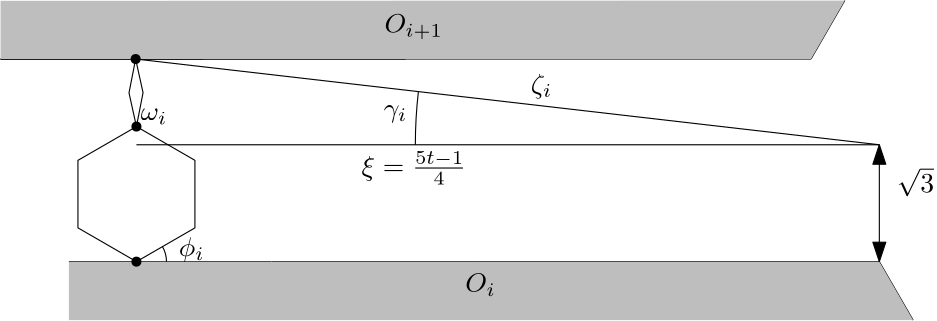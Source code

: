 <?xml version="1.0"?>
<!DOCTYPE ipe SYSTEM "ipe.dtd">
<ipe version="70107" creator="Ipe 7.2.2">
<info created="D:20160507153210" modified="D:20161008172051"/>
<ipestyle name="basic">
<symbol name="arrow/arc(spx)">
<path stroke="sym-stroke" fill="sym-stroke" pen="sym-pen">
0 0 m
-1 0.333 l
-1 -0.333 l
h
</path>
</symbol>
<symbol name="arrow/farc(spx)">
<path stroke="sym-stroke" fill="white" pen="sym-pen">
0 0 m
-1 0.333 l
-1 -0.333 l
h
</path>
</symbol>
<symbol name="arrow/ptarc(spx)">
<path stroke="sym-stroke" fill="sym-stroke" pen="sym-pen">
0 0 m
-1 0.333 l
-0.8 0 l
-1 -0.333 l
h
</path>
</symbol>
<symbol name="arrow/fptarc(spx)">
<path stroke="sym-stroke" fill="white" pen="sym-pen">
0 0 m
-1 0.333 l
-0.8 0 l
-1 -0.333 l
h
</path>
</symbol>
<symbol name="mark/circle(sx)" transformations="translations">
<path fill="sym-stroke">
0.6 0 0 0.6 0 0 e
0.4 0 0 0.4 0 0 e
</path>
</symbol>
<symbol name="mark/disk(sx)" transformations="translations">
<path fill="sym-stroke">
0.6 0 0 0.6 0 0 e
</path>
</symbol>
<symbol name="mark/fdisk(sfx)" transformations="translations">
<group>
<path fill="sym-fill">
0.5 0 0 0.5 0 0 e
</path>
<path fill="sym-stroke" fillrule="eofill">
0.6 0 0 0.6 0 0 e
0.4 0 0 0.4 0 0 e
</path>
</group>
</symbol>
<symbol name="mark/box(sx)" transformations="translations">
<path fill="sym-stroke" fillrule="eofill">
-0.6 -0.6 m
0.6 -0.6 l
0.6 0.6 l
-0.6 0.6 l
h
-0.4 -0.4 m
0.4 -0.4 l
0.4 0.4 l
-0.4 0.4 l
h
</path>
</symbol>
<symbol name="mark/square(sx)" transformations="translations">
<path fill="sym-stroke">
-0.6 -0.6 m
0.6 -0.6 l
0.6 0.6 l
-0.6 0.6 l
h
</path>
</symbol>
<symbol name="mark/fsquare(sfx)" transformations="translations">
<group>
<path fill="sym-fill">
-0.5 -0.5 m
0.5 -0.5 l
0.5 0.5 l
-0.5 0.5 l
h
</path>
<path fill="sym-stroke" fillrule="eofill">
-0.6 -0.6 m
0.6 -0.6 l
0.6 0.6 l
-0.6 0.6 l
h
-0.4 -0.4 m
0.4 -0.4 l
0.4 0.4 l
-0.4 0.4 l
h
</path>
</group>
</symbol>
<symbol name="mark/cross(sx)" transformations="translations">
<group>
<path fill="sym-stroke">
-0.43 -0.57 m
0.57 0.43 l
0.43 0.57 l
-0.57 -0.43 l
h
</path>
<path fill="sym-stroke">
-0.43 0.57 m
0.57 -0.43 l
0.43 -0.57 l
-0.57 0.43 l
h
</path>
</group>
</symbol>
<symbol name="arrow/fnormal(spx)">
<path stroke="sym-stroke" fill="white" pen="sym-pen">
0 0 m
-1 0.333 l
-1 -0.333 l
h
</path>
</symbol>
<symbol name="arrow/pointed(spx)">
<path stroke="sym-stroke" fill="sym-stroke" pen="sym-pen">
0 0 m
-1 0.333 l
-0.8 0 l
-1 -0.333 l
h
</path>
</symbol>
<symbol name="arrow/fpointed(spx)">
<path stroke="sym-stroke" fill="white" pen="sym-pen">
0 0 m
-1 0.333 l
-0.8 0 l
-1 -0.333 l
h
</path>
</symbol>
<symbol name="arrow/linear(spx)">
<path stroke="sym-stroke" pen="sym-pen">
-1 0.333 m
0 0 l
-1 -0.333 l
</path>
</symbol>
<symbol name="arrow/fdouble(spx)">
<path stroke="sym-stroke" fill="white" pen="sym-pen">
0 0 m
-1 0.333 l
-1 -0.333 l
h
-1 0 m
-2 0.333 l
-2 -0.333 l
h
</path>
</symbol>
<symbol name="arrow/double(spx)">
<path stroke="sym-stroke" fill="sym-stroke" pen="sym-pen">
0 0 m
-1 0.333 l
-1 -0.333 l
h
-1 0 m
-2 0.333 l
-2 -0.333 l
h
</path>
</symbol>
<pen name="heavier" value="0.8"/>
<pen name="fat" value="1.2"/>
<pen name="ultrafat" value="2"/>
<symbolsize name="large" value="5"/>
<symbolsize name="small" value="2"/>
<symbolsize name="tiny" value="1.1"/>
<arrowsize name="large" value="10"/>
<arrowsize name="small" value="5"/>
<arrowsize name="tiny" value="3"/>
<color name="red" value="1 0 0"/>
<color name="green" value="0 1 0"/>
<color name="blue" value="0 0 1"/>
<color name="yellow" value="1 1 0"/>
<color name="orange" value="1 0.647 0"/>
<color name="gold" value="1 0.843 0"/>
<color name="purple" value="0.627 0.125 0.941"/>
<color name="gray" value="0.745"/>
<color name="brown" value="0.647 0.165 0.165"/>
<color name="navy" value="0 0 0.502"/>
<color name="pink" value="1 0.753 0.796"/>
<color name="seagreen" value="0.18 0.545 0.341"/>
<color name="turquoise" value="0.251 0.878 0.816"/>
<color name="violet" value="0.933 0.51 0.933"/>
<color name="darkblue" value="0 0 0.545"/>
<color name="darkcyan" value="0 0.545 0.545"/>
<color name="darkgray" value="0.663"/>
<color name="darkgreen" value="0 0.392 0"/>
<color name="darkmagenta" value="0.545 0 0.545"/>
<color name="darkorange" value="1 0.549 0"/>
<color name="darkred" value="0.545 0 0"/>
<color name="lightblue" value="0.678 0.847 0.902"/>
<color name="lightcyan" value="0.878 1 1"/>
<color name="lightgray" value="0.827"/>
<color name="lightgreen" value="0.565 0.933 0.565"/>
<color name="lightyellow" value="1 1 0.878"/>
<dashstyle name="dashed" value="[4] 0"/>
<dashstyle name="dotted" value="[1 3] 0"/>
<dashstyle name="dash dotted" value="[4 2 1 2] 0"/>
<dashstyle name="dash dot dotted" value="[4 2 1 2 1 2] 0"/>
<textsize name="large" value="\large"/>
<textsize name="Large" value="\Large"/>
<textsize name="LARGE" value="\LARGE"/>
<textsize name="huge" value="\huge"/>
<textsize name="Huge" value="\Huge"/>
<textsize name="small" value="\small"/>
<textsize name="footnote" value="\footnotesize"/>
<textsize name="tiny" value="\tiny"/>
<textstyle name="center" begin="\begin{center}" end="\end{center}"/>
<textstyle name="itemize" begin="\begin{itemize}" end="\end{itemize}"/>
<textstyle name="item" begin="\begin{itemize}\item{}" end="\end{itemize}"/>
<gridsize name="4 pts" value="4"/>
<gridsize name="8 pts (~3 mm)" value="8"/>
<gridsize name="16 pts (~6 mm)" value="16"/>
<gridsize name="32 pts (~12 mm)" value="32"/>
<gridsize name="10 pts (~3.5 mm)" value="10"/>
<gridsize name="20 pts (~7 mm)" value="20"/>
<gridsize name="14 pts (~5 mm)" value="14"/>
<gridsize name="28 pts (~10 mm)" value="28"/>
<gridsize name="56 pts (~20 mm)" value="56"/>
<anglesize name="90 deg" value="90"/>
<anglesize name="60 deg" value="60"/>
<anglesize name="45 deg" value="45"/>
<anglesize name="30 deg" value="30"/>
<anglesize name="22.5 deg" value="22.5"/>
<opacity name="10%" value="0.1"/>
<opacity name="30%" value="0.3"/>
<opacity name="50%" value="0.5"/>
<opacity name="75%" value="0.75"/>
<tiling name="falling" angle="-60" step="4" width="1"/>
<tiling name="rising" angle="30" step="4" width="1"/>
</ipestyle>
<ipestyle name="bigpaper">
<layout paper="10000 6000" origin="0 0" frame="10000 6000"/>
<titlestyle pos="10 10" size="LARGE" color="title"  valign="baseline"/>
</ipestyle>
<page>
<layer name="alpha"/>
<view layers="alpha" active="alpha"/>
<path layer="alpha" matrix="1.31603 -0.75981 0.75981 1.31603 1454.44 1018.09" stroke="black">
336 448 m
328 461.856 l
312 461.856 l
304 448 l
312 434.144 l
328 434.144 l
h
</path>
<path matrix="0.0181304 -1.51951 1.51951 0.0181304 1505.84 1866.69" stroke="black">
304 463.52 m
312 465.183 l
320 463.52 l
312 461.856 l
304 463.52 l
</path>
<path matrix="1.51962 0 0 1.51962 1741.84 680.488" stroke="black">
312 434.144 m
328 434.144 l
</path>
<path matrix="1.51962 0 0 1.51962 1766.15 680.487" stroke="black">
312 434.144 m
328 434.144 l
</path>
<path matrix="1.51962 0 0 1.51962 1741.56 753.424" stroke="black">
312 434.144 m
328 434.144 l
</path>
<path matrix="1.51962 0 0 1.51962 1717.24 753.424" stroke="black">
312 434.144 m
328 434.144 l
</path>
<path matrix="1.51962 0 0 1.51962 1692.93 753.424" stroke="black">
312 434.144 m
328 434.144 l
</path>
<path matrix="1.51962 0 0 1.51962 1717.53 680.488" stroke="black">
312 434.144 m
328 434.144 l
</path>
<path matrix="1.51962 0 0 1.51962 1717.79 686.946" stroke="black">
343.64 477.89 m
295.641 477.891 l
</path>
<path matrix="1.51962 0 0 1.51962 1790.73 686.945" stroke="black">
343.64 477.89 m
295.641 477.891 l
</path>
<path matrix="1.51962 0 0 1.51962 1815.33 614.009" stroke="black">
343.64 477.89 m
295.641 477.891 l
</path>
<path matrix="1.51962 0 0 1.51962 1717.79 686.946" stroke="black">
295.641 477.891 m
391.639 477.891 l
</path>
<path matrix="1.51962 0 0 1.51962 1863.67 686.946" stroke="black">
295.641 477.891 m
391.639 477.891 l
</path>
<path matrix="1.51962 0 0 1.51962 1888.27 614.007" stroke="black">
295.641 477.891 m
391.639 477.891 l
</path>
<text matrix="1.51962 0 0 1.51962 1734.45 678.348" transformations="translations" pos="375.465 469.801" stroke="black" type="label" width="8.475" height="4.297" depth="1.93" valign="baseline">$\gamma_i$</text>
<text matrix="1.51962 0 0 1.51962 1726.47 657.507" transformations="translations" pos="375.465 469.801" stroke="black" type="label" width="37.67" height="8.422" depth="3.43" valign="baseline">$\xi= \frac{5t-1}{4}$</text>
<text matrix="1.51962 0 0 1.51962 1787.38 687.072" transformations="translations" pos="375.465 469.801" stroke="black" type="label" width="7.676" height="6.926" depth="1.93" valign="baseline">$\zeta_i$</text>
<path matrix="-0.75981 1.31603 1.31603 0.75981 2161.28 578.695" stroke="black">
312 434.144 m
328 434.144 l
</path>
<path matrix="-0.75981 -1.31603 1.31603 -0.75981 2136.68 2174.68" stroke="black">
312 434.144 m
328 434.144 l
</path>
<text transformations="translations" pos="2334.35 1329.27" stroke="black" type="label" width="10.916" height="6.812" depth="1.49" valign="baseline">$O_i$</text>
<text matrix="1 0 0 1 -29.0909 93.3865" transformations="translations" pos="2334.35 1329.27" stroke="black" type="label" width="21.003" height="6.812" depth="2.32" valign="baseline">$O_{i+1}$</text>
<path matrix="1 0 0 1 -24.0503 6.45807" fill="gray">
2482.86 1406.7 m
2495.02 1427.75 l
2191.1 1427.66 l
2191.1 1406.7 l
</path>
<text matrix="1 0 0 1 -29.0882 93.3821" transformations="translations" pos="2334.35 1329.27" stroke="black" type="label" width="21.003" height="6.812" depth="2.32" valign="baseline">$O_{i+1}$</text>
<path fill="gray">
2495.57 1319.16 m
2483.41 1340.22 l
2191.65 1340.22 l
2191.65 1319.16 l
2495.57 1319.16 l
</path>
<text matrix="1 0 0 1 -0.00411177 0.00129942" transformations="translations" pos="2334.35 1329.27" stroke="black" type="label" width="10.916" height="6.812" depth="1.49" valign="baseline">$O_i$</text>
<use matrix="1 0 0 1 -24.0503 6.45807" name="mark/disk(sx)" pos="2239.73 1406.7" size="normal" stroke="black"/>
<use matrix="1 0 0 1 -24.0503 6.45807" name="mark/disk(sx)" pos="2240.02 1382.39" size="normal" stroke="black"/>
<text matrix="1 0 0 1 -30.7844 4.81579" transformations="translations" pos="2248.33 1386.26" stroke="black" type="label" width="9.518" height="4.294" depth="1.49" valign="baseline">$\omega_i$</text>
<use name="mark/disk(sx)" pos="2215.96 1340.22" size="normal" stroke="black"/>
<path stroke="black" arrow="normal/normal" rarrow="normal/normal">
2483.41 1340.22 m
2483.41 1382.29 l
</path>
<path stroke="black">
2215.68 1413.16 m
2483.41 1382.29 l
</path>
<path stroke="black">
2483.41 1382.29 m
2215.96 1382.29 l
</path>
<path stroke="black">
2316.37 1382.29 m
167.038 0 0 -167.038 2483.41 1382.29 2317.47 1401.42 a
</path>
<text transformations="translations" pos="2489.8 1365.06" stroke="black" type="label" width="13.284" height="9.041" depth="1.32" valign="baseline">$\sqrt{3}$</text>
<path stroke="black">
2225.34 1345.63 m
10.8239 0 0 -10.8239 2215.96 1340.22 2226.78 1340.22 a
</path>
<text matrix="1 0 0 1 -17.127 -44.0961" transformations="translations" pos="2248.33 1386.26" stroke="black" type="label" width="9.253" height="6.926" depth="1.93" valign="baseline">$\phi_i$</text>
</page>
</ipe>
